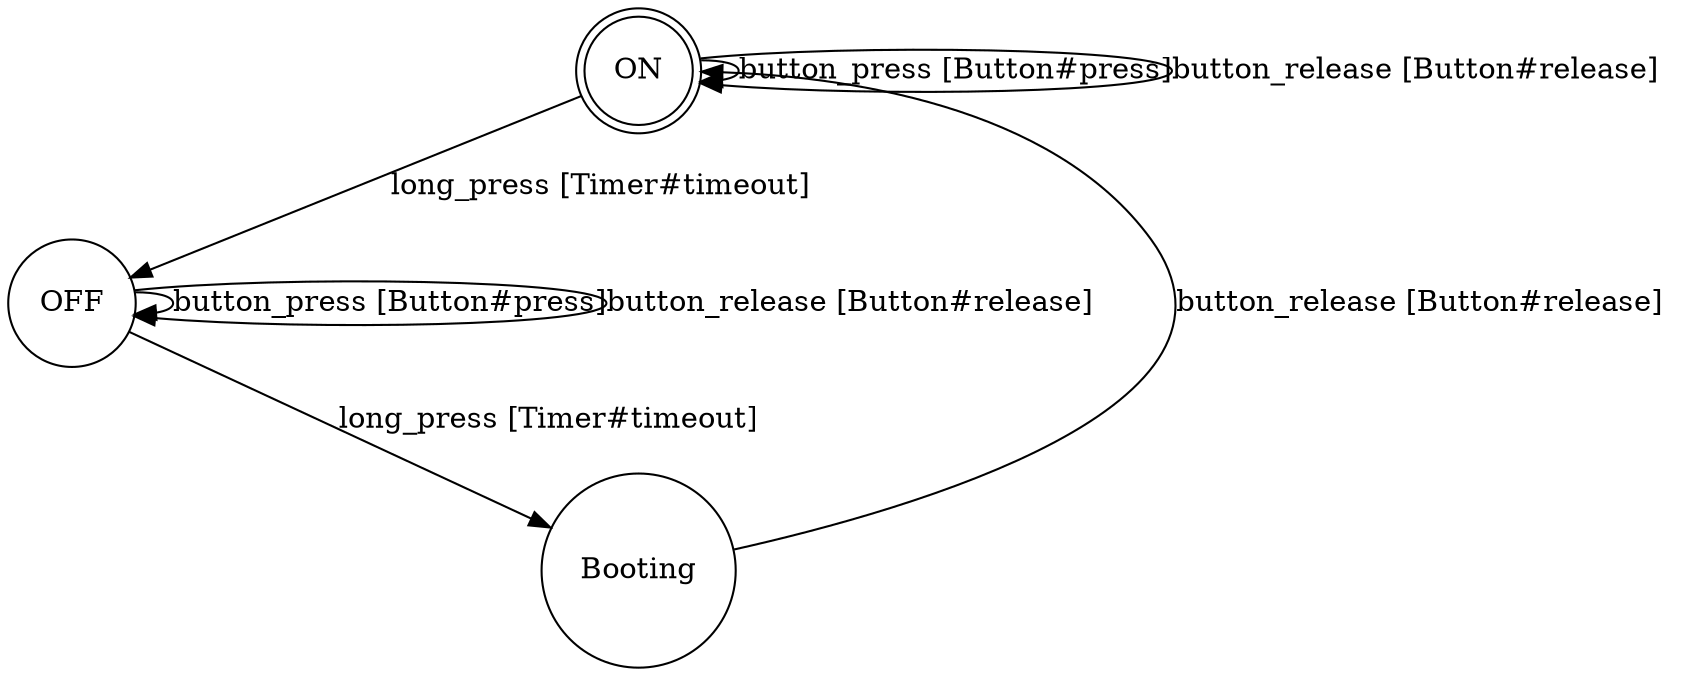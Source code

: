 digraph finite_state_machine {
	
	node [shape = doublecircle]; ON;
	node [shape = circle]; OFF; Booting;
	
	OFF -> OFF [ label = "button_press [Button#press]" ];
	OFF -> OFF [ label = "button_release [Button#release]" ];
	OFF -> Booting [ label = "long_press [Timer#timeout]" ];
	
	Booting -> ON [ label = "button_release [Button#release]" ];
	
	ON -> ON [ label = "button_press [Button#press]" ];
	ON -> ON [ label = "button_release [Button#release]" ];
	ON -> OFF [ label = "long_press [Timer#timeout]" ];
	
}

